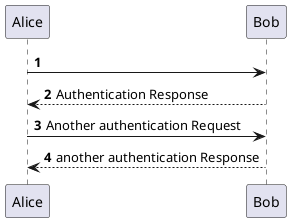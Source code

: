 @startuml
'https://plantuml.com/sequence-diagram

autonumber

Alice -> Bob:
Bob --> Alice: Authentication Response

Alice -> Bob: Another authentication Request
Alice <-- Bob: another authentication Response
@enduml